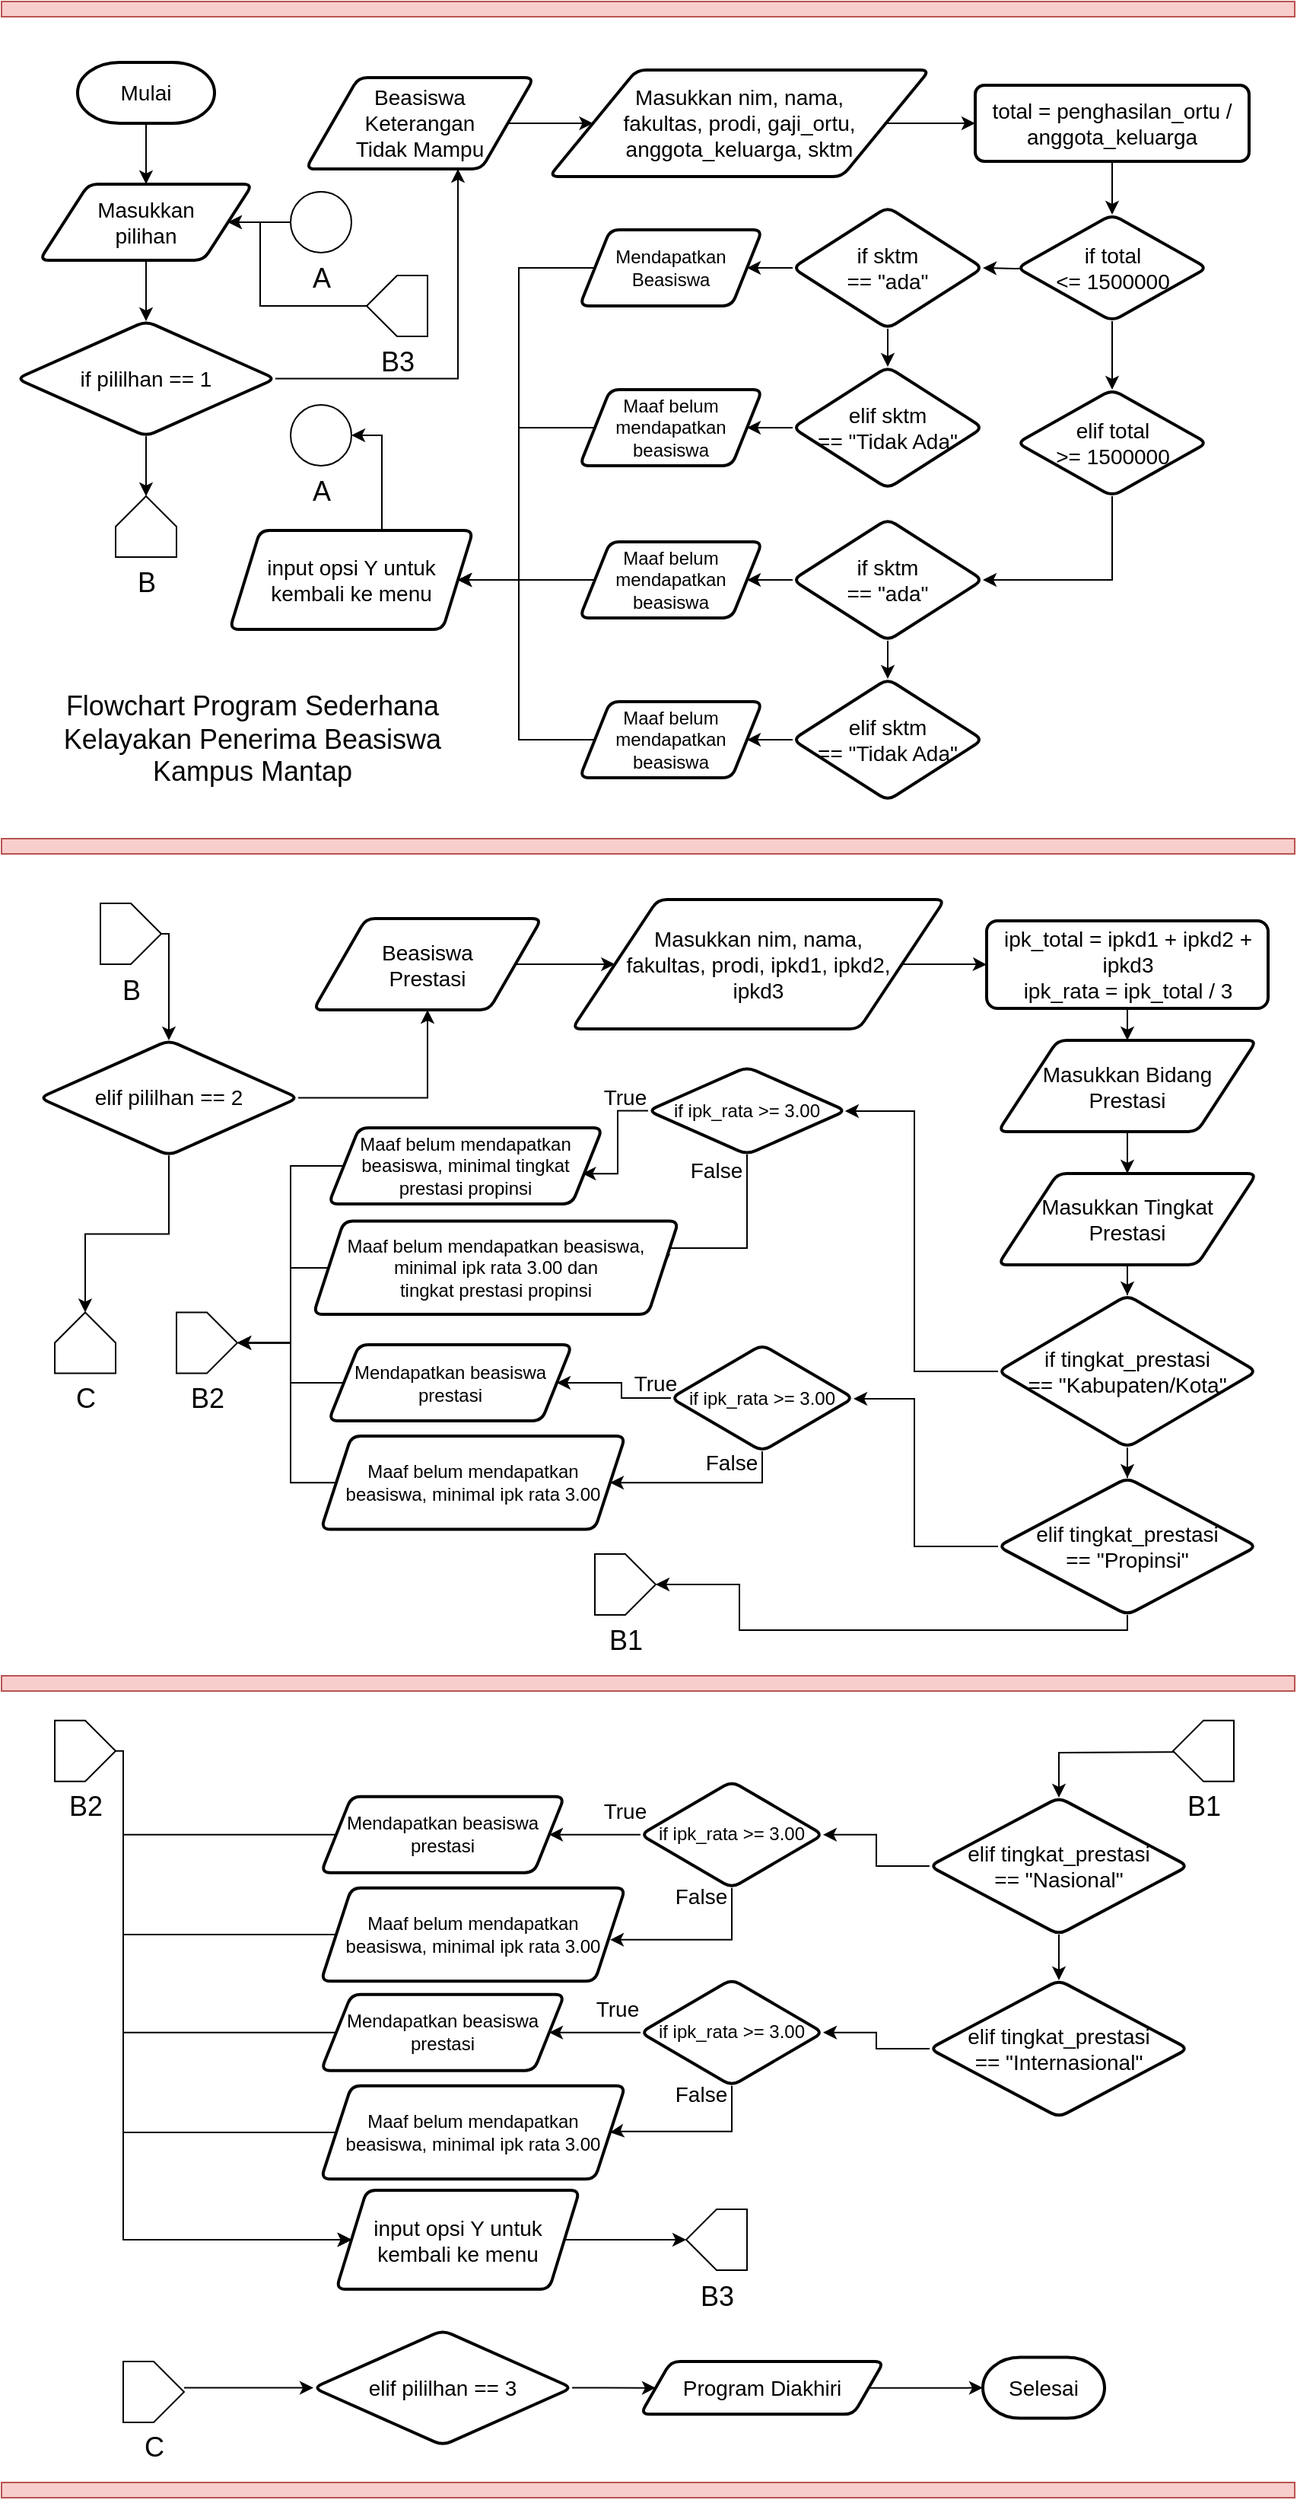 <mxfile version="20.3.0" type="device"><diagram id="7XbZW49GKeLhDH8uFgk8" name="Page-1"><mxGraphModel dx="1124" dy="811" grid="1" gridSize="10" guides="1" tooltips="1" connect="1" arrows="1" fold="1" page="1" pageScale="1" pageWidth="850" pageHeight="1100" math="0" shadow="0"><root><mxCell id="0"/><mxCell id="1" parent="0"/><mxCell id="eVmeSI3zZw4Z3H-Ecsbr-4" value="" style="edgeStyle=orthogonalEdgeStyle;rounded=0;orthogonalLoop=1;jettySize=auto;html=1;" parent="1" source="eVmeSI3zZw4Z3H-Ecsbr-1" target="eVmeSI3zZw4Z3H-Ecsbr-3" edge="1"><mxGeometry relative="1" as="geometry"/></mxCell><mxCell id="eVmeSI3zZw4Z3H-Ecsbr-1" value="&lt;font style=&quot;font-size: 14px;&quot;&gt;Mulai&lt;/font&gt;" style="strokeWidth=2;html=1;shape=mxgraph.flowchart.terminator;whiteSpace=wrap;" parent="1" vertex="1"><mxGeometry x="50" y="40" width="90" height="40" as="geometry"/></mxCell><mxCell id="eVmeSI3zZw4Z3H-Ecsbr-2" value="&lt;font style=&quot;font-size: 14px;&quot;&gt;Selesai&lt;/font&gt;" style="strokeWidth=2;html=1;shape=mxgraph.flowchart.terminator;whiteSpace=wrap;" parent="1" vertex="1"><mxGeometry x="645" y="1547.81" width="80" height="40" as="geometry"/></mxCell><mxCell id="3YwC3Zp3j55om8ckKBHh-2" value="" style="edgeStyle=orthogonalEdgeStyle;rounded=0;orthogonalLoop=1;jettySize=auto;html=1;" parent="1" source="eVmeSI3zZw4Z3H-Ecsbr-3" target="3YwC3Zp3j55om8ckKBHh-1" edge="1"><mxGeometry relative="1" as="geometry"/></mxCell><mxCell id="eVmeSI3zZw4Z3H-Ecsbr-3" value="&lt;font style=&quot;font-size: 14px;&quot;&gt;Masukkan&lt;br&gt;pilihan&lt;/font&gt;" style="shape=parallelogram;html=1;strokeWidth=2;perimeter=parallelogramPerimeter;whiteSpace=wrap;rounded=1;arcSize=12;size=0.23;" parent="1" vertex="1"><mxGeometry x="25" y="120" width="140" height="50" as="geometry"/></mxCell><mxCell id="3YwC3Zp3j55om8ckKBHh-10" style="edgeStyle=orthogonalEdgeStyle;rounded=0;orthogonalLoop=1;jettySize=auto;html=1;fontSize=18;" parent="1" source="3YwC3Zp3j55om8ckKBHh-1" target="3YwC3Zp3j55om8ckKBHh-9" edge="1"><mxGeometry relative="1" as="geometry"><Array as="points"><mxPoint x="300" y="248"/></Array></mxGeometry></mxCell><mxCell id="38XI2iDHP5A39P2jrkL1-24" value="" style="edgeStyle=orthogonalEdgeStyle;rounded=0;orthogonalLoop=1;jettySize=auto;html=1;fontSize=18;" parent="1" source="3YwC3Zp3j55om8ckKBHh-1" target="38XI2iDHP5A39P2jrkL1-23" edge="1"><mxGeometry relative="1" as="geometry"/></mxCell><mxCell id="3YwC3Zp3j55om8ckKBHh-1" value="&lt;font style=&quot;font-size: 14px;&quot;&gt;if pililhan == 1&lt;/font&gt;" style="rhombus;whiteSpace=wrap;html=1;strokeWidth=2;rounded=1;arcSize=12;" parent="1" vertex="1"><mxGeometry x="10" y="210" width="170" height="75.62" as="geometry"/></mxCell><mxCell id="3YwC3Zp3j55om8ckKBHh-5" value="" style="rounded=0;whiteSpace=wrap;html=1;fillColor=#f8cecc;strokeColor=#b85450;" parent="1" vertex="1"><mxGeometry width="850" height="10" as="geometry"/></mxCell><mxCell id="3YwC3Zp3j55om8ckKBHh-13" value="" style="edgeStyle=orthogonalEdgeStyle;rounded=0;orthogonalLoop=1;jettySize=auto;html=1;fontSize=18;" parent="1" source="3YwC3Zp3j55om8ckKBHh-9" target="3YwC3Zp3j55om8ckKBHh-12" edge="1"><mxGeometry relative="1" as="geometry"/></mxCell><mxCell id="3YwC3Zp3j55om8ckKBHh-9" value="&lt;font style=&quot;&quot;&gt;&lt;font style=&quot;font-size: 14px;&quot;&gt;Beasiswa&lt;br&gt;Keterangan&lt;br&gt;Tidak Mampu&lt;/font&gt;&lt;br&gt;&lt;/font&gt;" style="shape=parallelogram;html=1;strokeWidth=2;perimeter=parallelogramPerimeter;whiteSpace=wrap;rounded=1;arcSize=12;size=0.23;" parent="1" vertex="1"><mxGeometry x="200" y="50" width="150" height="60" as="geometry"/></mxCell><mxCell id="3YwC3Zp3j55om8ckKBHh-15" value="" style="edgeStyle=orthogonalEdgeStyle;rounded=0;orthogonalLoop=1;jettySize=auto;html=1;fontSize=18;" parent="1" source="3YwC3Zp3j55om8ckKBHh-12" target="3YwC3Zp3j55om8ckKBHh-14" edge="1"><mxGeometry relative="1" as="geometry"/></mxCell><mxCell id="3YwC3Zp3j55om8ckKBHh-12" value="&lt;font style=&quot;&quot;&gt;&lt;font style=&quot;font-size: 14px;&quot;&gt;Masukkan nim, nama,&lt;br&gt;fakultas, prodi, gaji_ortu,&lt;br&gt;anggota_keluarga, sktm&lt;/font&gt;&lt;br&gt;&lt;/font&gt;" style="shape=parallelogram;html=1;strokeWidth=2;perimeter=parallelogramPerimeter;whiteSpace=wrap;rounded=1;arcSize=12;size=0.23;" parent="1" vertex="1"><mxGeometry x="360" y="45" width="250" height="70" as="geometry"/></mxCell><mxCell id="3YwC3Zp3j55om8ckKBHh-17" value="" style="edgeStyle=orthogonalEdgeStyle;rounded=0;orthogonalLoop=1;jettySize=auto;html=1;fontSize=14;" parent="1" source="3YwC3Zp3j55om8ckKBHh-14" target="3YwC3Zp3j55om8ckKBHh-16" edge="1"><mxGeometry relative="1" as="geometry"/></mxCell><mxCell id="3YwC3Zp3j55om8ckKBHh-14" value="&lt;font style=&quot;font-size: 14px;&quot;&gt;total = penghasilan_ortu / anggota_keluarga&lt;/font&gt;" style="rounded=1;whiteSpace=wrap;html=1;strokeWidth=2;arcSize=12;" parent="1" vertex="1"><mxGeometry x="640" y="55" width="180" height="50" as="geometry"/></mxCell><mxCell id="3YwC3Zp3j55om8ckKBHh-19" value="" style="edgeStyle=orthogonalEdgeStyle;rounded=0;orthogonalLoop=1;jettySize=auto;html=1;fontSize=14;" parent="1" target="3YwC3Zp3j55om8ckKBHh-18" edge="1"><mxGeometry relative="1" as="geometry"><mxPoint x="687.5" y="175" as="sourcePoint"/></mxGeometry></mxCell><mxCell id="3YwC3Zp3j55om8ckKBHh-33" value="" style="edgeStyle=orthogonalEdgeStyle;rounded=0;orthogonalLoop=1;jettySize=auto;html=1;fontSize=14;" parent="1" source="3YwC3Zp3j55om8ckKBHh-16" target="3YwC3Zp3j55om8ckKBHh-32" edge="1"><mxGeometry relative="1" as="geometry"/></mxCell><mxCell id="3YwC3Zp3j55om8ckKBHh-16" value="&lt;font style=&quot;font-size: 14px;&quot;&gt;if total &lt;br&gt;&amp;lt;= 1500000&lt;/font&gt;" style="rhombus;whiteSpace=wrap;html=1;rounded=1;strokeWidth=2;arcSize=12;" parent="1" vertex="1"><mxGeometry x="667.5" y="140" width="125" height="70" as="geometry"/></mxCell><mxCell id="3YwC3Zp3j55om8ckKBHh-21" value="" style="edgeStyle=orthogonalEdgeStyle;rounded=0;orthogonalLoop=1;jettySize=auto;html=1;fontSize=14;" parent="1" source="3YwC3Zp3j55om8ckKBHh-18" target="3YwC3Zp3j55om8ckKBHh-20" edge="1"><mxGeometry relative="1" as="geometry"/></mxCell><mxCell id="3YwC3Zp3j55om8ckKBHh-27" value="" style="edgeStyle=orthogonalEdgeStyle;rounded=0;orthogonalLoop=1;jettySize=auto;html=1;fontSize=14;" parent="1" source="3YwC3Zp3j55om8ckKBHh-18" target="3YwC3Zp3j55om8ckKBHh-26" edge="1"><mxGeometry relative="1" as="geometry"/></mxCell><mxCell id="3YwC3Zp3j55om8ckKBHh-18" value="&lt;font style=&quot;font-size: 14px;&quot;&gt;if sktm&lt;br&gt;== &quot;ada&quot;&lt;/font&gt;" style="rhombus;whiteSpace=wrap;html=1;rounded=1;strokeWidth=2;arcSize=12;" parent="1" vertex="1"><mxGeometry x="520" y="135" width="125" height="80" as="geometry"/></mxCell><mxCell id="38XI2iDHP5A39P2jrkL1-6" style="edgeStyle=orthogonalEdgeStyle;rounded=0;orthogonalLoop=1;jettySize=auto;html=1;entryX=1;entryY=0.5;entryDx=0;entryDy=0;" parent="1" source="3YwC3Zp3j55om8ckKBHh-20" target="38XI2iDHP5A39P2jrkL1-1" edge="1"><mxGeometry relative="1" as="geometry"><Array as="points"><mxPoint x="340" y="175"/><mxPoint x="340" y="380"/></Array></mxGeometry></mxCell><mxCell id="3YwC3Zp3j55om8ckKBHh-20" value="Mendapatkan&lt;br&gt;Beasiswa" style="shape=parallelogram;perimeter=parallelogramPerimeter;whiteSpace=wrap;html=1;fixedSize=1;rounded=1;strokeWidth=2;arcSize=12;" parent="1" vertex="1"><mxGeometry x="380" y="150" width="120" height="50" as="geometry"/></mxCell><mxCell id="3YwC3Zp3j55om8ckKBHh-29" value="" style="edgeStyle=orthogonalEdgeStyle;rounded=0;orthogonalLoop=1;jettySize=auto;html=1;fontSize=14;" parent="1" source="3YwC3Zp3j55om8ckKBHh-26" target="3YwC3Zp3j55om8ckKBHh-28" edge="1"><mxGeometry relative="1" as="geometry"/></mxCell><mxCell id="3YwC3Zp3j55om8ckKBHh-26" value="&lt;font style=&quot;font-size: 14px;&quot;&gt;elif sktm&lt;br&gt;== &quot;Tidak Ada&quot;&lt;/font&gt;" style="rhombus;whiteSpace=wrap;html=1;rounded=1;strokeWidth=2;arcSize=12;" parent="1" vertex="1"><mxGeometry x="520" y="240" width="125" height="80" as="geometry"/></mxCell><mxCell id="38XI2iDHP5A39P2jrkL1-7" style="edgeStyle=orthogonalEdgeStyle;rounded=0;orthogonalLoop=1;jettySize=auto;html=1;entryX=1;entryY=0.5;entryDx=0;entryDy=0;" parent="1" source="3YwC3Zp3j55om8ckKBHh-28" target="38XI2iDHP5A39P2jrkL1-1" edge="1"><mxGeometry relative="1" as="geometry"><Array as="points"><mxPoint x="340" y="280"/><mxPoint x="340" y="380"/></Array></mxGeometry></mxCell><mxCell id="3YwC3Zp3j55om8ckKBHh-28" value="Maaf belum mendapatkan beasiswa" style="shape=parallelogram;perimeter=parallelogramPerimeter;whiteSpace=wrap;html=1;fixedSize=1;rounded=1;strokeWidth=2;arcSize=12;" parent="1" vertex="1"><mxGeometry x="380" y="255" width="120" height="50" as="geometry"/></mxCell><mxCell id="yBAoWdmskoWKv8wS4W18-8" style="edgeStyle=orthogonalEdgeStyle;rounded=0;orthogonalLoop=1;jettySize=auto;html=1;entryX=1;entryY=0.5;entryDx=0;entryDy=0;" parent="1" source="3YwC3Zp3j55om8ckKBHh-32" target="yBAoWdmskoWKv8wS4W18-3" edge="1"><mxGeometry relative="1" as="geometry"><Array as="points"><mxPoint x="730" y="380"/></Array></mxGeometry></mxCell><mxCell id="3YwC3Zp3j55om8ckKBHh-32" value="&lt;font style=&quot;font-size: 14px;&quot;&gt;elif total &lt;br&gt;&amp;gt;= 1500000&lt;/font&gt;" style="rhombus;whiteSpace=wrap;html=1;rounded=1;strokeWidth=2;arcSize=12;" parent="1" vertex="1"><mxGeometry x="667.5" y="255" width="125" height="70" as="geometry"/></mxCell><mxCell id="yBAoWdmskoWKv8wS4W18-2" value="" style="edgeStyle=orthogonalEdgeStyle;rounded=0;orthogonalLoop=1;jettySize=auto;html=1;fontSize=14;" parent="1" source="yBAoWdmskoWKv8wS4W18-3" target="yBAoWdmskoWKv8wS4W18-6" edge="1"><mxGeometry relative="1" as="geometry"/></mxCell><mxCell id="yBAoWdmskoWKv8wS4W18-11" style="edgeStyle=orthogonalEdgeStyle;rounded=0;orthogonalLoop=1;jettySize=auto;html=1;entryX=1;entryY=0.5;entryDx=0;entryDy=0;" parent="1" source="yBAoWdmskoWKv8wS4W18-3" target="yBAoWdmskoWKv8wS4W18-9" edge="1"><mxGeometry relative="1" as="geometry"/></mxCell><mxCell id="yBAoWdmskoWKv8wS4W18-3" value="&lt;font style=&quot;font-size: 14px;&quot;&gt;if sktm&lt;br&gt;== &quot;ada&quot;&lt;/font&gt;" style="rhombus;whiteSpace=wrap;html=1;rounded=1;strokeWidth=2;arcSize=12;" parent="1" vertex="1"><mxGeometry x="520" y="340" width="125" height="80" as="geometry"/></mxCell><mxCell id="yBAoWdmskoWKv8wS4W18-5" value="" style="edgeStyle=orthogonalEdgeStyle;rounded=0;orthogonalLoop=1;jettySize=auto;html=1;fontSize=14;" parent="1" source="yBAoWdmskoWKv8wS4W18-6" target="yBAoWdmskoWKv8wS4W18-7" edge="1"><mxGeometry relative="1" as="geometry"/></mxCell><mxCell id="yBAoWdmskoWKv8wS4W18-6" value="&lt;font style=&quot;font-size: 14px;&quot;&gt;elif sktm&lt;br&gt;== &quot;Tidak Ada&quot;&lt;/font&gt;" style="rhombus;whiteSpace=wrap;html=1;rounded=1;strokeWidth=2;arcSize=12;" parent="1" vertex="1"><mxGeometry x="520" y="445" width="125" height="80" as="geometry"/></mxCell><mxCell id="38XI2iDHP5A39P2jrkL1-9" style="edgeStyle=orthogonalEdgeStyle;rounded=0;orthogonalLoop=1;jettySize=auto;html=1;entryX=1;entryY=0.5;entryDx=0;entryDy=0;" parent="1" source="yBAoWdmskoWKv8wS4W18-7" target="38XI2iDHP5A39P2jrkL1-1" edge="1"><mxGeometry relative="1" as="geometry"><Array as="points"><mxPoint x="340" y="485"/><mxPoint x="340" y="380"/></Array></mxGeometry></mxCell><mxCell id="yBAoWdmskoWKv8wS4W18-7" value="Maaf belum mendapatkan beasiswa" style="shape=parallelogram;perimeter=parallelogramPerimeter;whiteSpace=wrap;html=1;fixedSize=1;rounded=1;strokeWidth=2;arcSize=12;" parent="1" vertex="1"><mxGeometry x="380" y="460" width="120" height="50" as="geometry"/></mxCell><mxCell id="38XI2iDHP5A39P2jrkL1-8" style="edgeStyle=orthogonalEdgeStyle;rounded=0;orthogonalLoop=1;jettySize=auto;html=1;entryX=1;entryY=0.5;entryDx=0;entryDy=0;" parent="1" source="yBAoWdmskoWKv8wS4W18-9" target="38XI2iDHP5A39P2jrkL1-1" edge="1"><mxGeometry relative="1" as="geometry"/></mxCell><mxCell id="yBAoWdmskoWKv8wS4W18-9" value="Maaf belum mendapatkan beasiswa" style="shape=parallelogram;perimeter=parallelogramPerimeter;whiteSpace=wrap;html=1;fixedSize=1;rounded=1;strokeWidth=2;arcSize=12;" parent="1" vertex="1"><mxGeometry x="380" y="355" width="120" height="50" as="geometry"/></mxCell><mxCell id="38XI2iDHP5A39P2jrkL1-14" style="edgeStyle=orthogonalEdgeStyle;rounded=0;orthogonalLoop=1;jettySize=auto;html=1;fontSize=14;" parent="1" source="38XI2iDHP5A39P2jrkL1-1" target="38XI2iDHP5A39P2jrkL1-13" edge="1"><mxGeometry relative="1" as="geometry"><Array as="points"><mxPoint x="250" y="285"/></Array></mxGeometry></mxCell><mxCell id="38XI2iDHP5A39P2jrkL1-1" value="&lt;font style=&quot;font-size: 14px;&quot;&gt;input opsi Y untuk &lt;br&gt;kembali ke menu&lt;/font&gt;" style="shape=parallelogram;perimeter=parallelogramPerimeter;whiteSpace=wrap;html=1;fixedSize=1;rounded=1;strokeWidth=2;arcSize=12;" parent="1" vertex="1"><mxGeometry x="150" y="347.5" width="160" height="65" as="geometry"/></mxCell><mxCell id="38XI2iDHP5A39P2jrkL1-12" style="edgeStyle=orthogonalEdgeStyle;rounded=0;orthogonalLoop=1;jettySize=auto;html=1;fontSize=14;" parent="1" source="38XI2iDHP5A39P2jrkL1-11" target="eVmeSI3zZw4Z3H-Ecsbr-3" edge="1"><mxGeometry relative="1" as="geometry"/></mxCell><mxCell id="38XI2iDHP5A39P2jrkL1-11" value="&lt;font style=&quot;font-size: 18px;&quot;&gt;A&lt;/font&gt;" style="verticalLabelPosition=bottom;verticalAlign=top;html=1;shape=mxgraph.flowchart.on-page_reference;fontSize=14;" parent="1" vertex="1"><mxGeometry x="190" y="125" width="40" height="40" as="geometry"/></mxCell><mxCell id="38XI2iDHP5A39P2jrkL1-13" value="&lt;font style=&quot;font-size: 18px;&quot;&gt;A&lt;/font&gt;" style="verticalLabelPosition=bottom;verticalAlign=top;html=1;shape=mxgraph.flowchart.on-page_reference;fontSize=14;direction=north;" parent="1" vertex="1"><mxGeometry x="190" y="265" width="40" height="40" as="geometry"/></mxCell><mxCell id="38XI2iDHP5A39P2jrkL1-18" value="" style="rounded=0;whiteSpace=wrap;html=1;fillColor=#f8cecc;strokeColor=#b85450;" parent="1" vertex="1"><mxGeometry y="550" width="850" height="10" as="geometry"/></mxCell><mxCell id="38XI2iDHP5A39P2jrkL1-23" value="B" style="verticalLabelPosition=bottom;verticalAlign=top;html=1;shape=offPageConnector;rounded=0;size=0.5;fontSize=18;direction=west;" parent="1" vertex="1"><mxGeometry x="75" y="325" width="40" height="40" as="geometry"/></mxCell><mxCell id="38XI2iDHP5A39P2jrkL1-29" value="" style="rounded=0;whiteSpace=wrap;html=1;fillColor=#f8cecc;strokeColor=#b85450;" parent="1" vertex="1"><mxGeometry y="1100" width="850" height="10" as="geometry"/></mxCell><mxCell id="38XI2iDHP5A39P2jrkL1-207" style="edgeStyle=orthogonalEdgeStyle;rounded=0;orthogonalLoop=1;jettySize=auto;html=1;fontSize=14;" parent="1" source="38XI2iDHP5A39P2jrkL1-36" target="38XI2iDHP5A39P2jrkL1-206" edge="1"><mxGeometry relative="1" as="geometry"/></mxCell><mxCell id="38XI2iDHP5A39P2jrkL1-36" value="&lt;font style=&quot;&quot;&gt;&lt;span style=&quot;font-size: 14px;&quot;&gt;Masukkan Tingkat&lt;br&gt;Prestasi&lt;/span&gt;&lt;br&gt;&lt;/font&gt;" style="shape=parallelogram;html=1;strokeWidth=2;perimeter=parallelogramPerimeter;whiteSpace=wrap;rounded=1;arcSize=12;size=0.23;" parent="1" vertex="1"><mxGeometry x="655" y="770" width="170" height="60" as="geometry"/></mxCell><mxCell id="38XI2iDHP5A39P2jrkL1-84" value="" style="rounded=0;whiteSpace=wrap;html=1;fillColor=#f8cecc;strokeColor=#b85450;" parent="1" vertex="1"><mxGeometry y="1630" width="850" height="10" as="geometry"/></mxCell><mxCell id="38XI2iDHP5A39P2jrkL1-158" value="" style="edgeStyle=orthogonalEdgeStyle;rounded=0;orthogonalLoop=1;jettySize=auto;html=1;fontSize=18;" parent="1" source="38XI2iDHP5A39P2jrkL1-160" target="38XI2iDHP5A39P2jrkL1-164" edge="1"><mxGeometry relative="1" as="geometry"/></mxCell><mxCell id="bn0WNPm1KzQsUHmUkhbR-63" style="edgeStyle=orthogonalEdgeStyle;rounded=0;orthogonalLoop=1;jettySize=auto;html=1;" parent="1" source="38XI2iDHP5A39P2jrkL1-160" target="bn0WNPm1KzQsUHmUkhbR-62" edge="1"><mxGeometry relative="1" as="geometry"/></mxCell><mxCell id="38XI2iDHP5A39P2jrkL1-160" value="&lt;font style=&quot;font-size: 14px;&quot;&gt;elif pililhan == 2&lt;/font&gt;" style="rhombus;whiteSpace=wrap;html=1;strokeWidth=2;rounded=1;arcSize=12;" parent="1" vertex="1"><mxGeometry x="25" y="682.5" width="170" height="75.62" as="geometry"/></mxCell><mxCell id="38XI2iDHP5A39P2jrkL1-161" value="" style="edgeStyle=orthogonalEdgeStyle;rounded=0;orthogonalLoop=1;jettySize=auto;html=1;fontSize=18;" parent="1" source="38XI2iDHP5A39P2jrkL1-162" target="38XI2iDHP5A39P2jrkL1-160" edge="1"><mxGeometry relative="1" as="geometry"><Array as="points"><mxPoint x="110" y="612.5"/></Array></mxGeometry></mxCell><mxCell id="38XI2iDHP5A39P2jrkL1-162" value="B" style="verticalLabelPosition=bottom;verticalAlign=top;html=1;shape=offPageConnector;rounded=0;size=0.5;fontSize=18;direction=north;" parent="1" vertex="1"><mxGeometry x="65" y="592.5" width="40" height="40" as="geometry"/></mxCell><mxCell id="38XI2iDHP5A39P2jrkL1-163" value="" style="edgeStyle=orthogonalEdgeStyle;rounded=0;orthogonalLoop=1;jettySize=auto;html=1;fontSize=18;" parent="1" source="38XI2iDHP5A39P2jrkL1-164" target="38XI2iDHP5A39P2jrkL1-166" edge="1"><mxGeometry relative="1" as="geometry"/></mxCell><mxCell id="38XI2iDHP5A39P2jrkL1-164" value="&lt;font style=&quot;&quot;&gt;&lt;font style=&quot;font-size: 14px;&quot;&gt;Beasiswa&lt;br&gt;Prestasi&lt;/font&gt;&lt;br&gt;&lt;/font&gt;" style="shape=parallelogram;html=1;strokeWidth=2;perimeter=parallelogramPerimeter;whiteSpace=wrap;rounded=1;arcSize=12;size=0.23;" parent="1" vertex="1"><mxGeometry x="205" y="602.5" width="150" height="60" as="geometry"/></mxCell><mxCell id="oExXVtin6TPFIXsOyFuP-7" style="edgeStyle=orthogonalEdgeStyle;rounded=0;orthogonalLoop=1;jettySize=auto;html=1;entryX=0;entryY=0.5;entryDx=0;entryDy=0;fontSize=14;" edge="1" parent="1" source="38XI2iDHP5A39P2jrkL1-166" target="oExXVtin6TPFIXsOyFuP-2"><mxGeometry relative="1" as="geometry"/></mxCell><mxCell id="38XI2iDHP5A39P2jrkL1-166" value="&lt;font style=&quot;&quot;&gt;&lt;font style=&quot;font-size: 14px;&quot;&gt;Masukkan nim, nama,&lt;br&gt;fakultas, prodi, ipkd1, ipkd2,&lt;br&gt;&lt;/font&gt;&lt;font style=&quot;font-size: 14px;&quot;&gt;ipkd3&lt;/font&gt;&lt;br&gt;&lt;/font&gt;" style="shape=parallelogram;html=1;strokeWidth=2;perimeter=parallelogramPerimeter;whiteSpace=wrap;rounded=1;arcSize=12;size=0.23;" parent="1" vertex="1"><mxGeometry x="375" y="590" width="245" height="85" as="geometry"/></mxCell><mxCell id="38XI2iDHP5A39P2jrkL1-205" value="" style="edgeStyle=orthogonalEdgeStyle;rounded=0;orthogonalLoop=1;jettySize=auto;html=1;fontSize=14;" parent="1" source="38XI2iDHP5A39P2jrkL1-168" target="38XI2iDHP5A39P2jrkL1-36" edge="1"><mxGeometry relative="1" as="geometry"/></mxCell><mxCell id="38XI2iDHP5A39P2jrkL1-168" value="&lt;font style=&quot;&quot;&gt;&lt;span style=&quot;font-size: 14px;&quot;&gt;Masukkan Bidang &lt;br&gt;Prestasi&lt;/span&gt;&lt;br&gt;&lt;/font&gt;" style="shape=parallelogram;html=1;strokeWidth=2;perimeter=parallelogramPerimeter;whiteSpace=wrap;rounded=1;arcSize=12;size=0.23;" parent="1" vertex="1"><mxGeometry x="655" y="682.5" width="170" height="60" as="geometry"/></mxCell><mxCell id="38XI2iDHP5A39P2jrkL1-212" value="" style="edgeStyle=orthogonalEdgeStyle;rounded=0;orthogonalLoop=1;jettySize=auto;html=1;fontSize=14;" parent="1" source="38XI2iDHP5A39P2jrkL1-206" target="38XI2iDHP5A39P2jrkL1-208" edge="1"><mxGeometry relative="1" as="geometry"/></mxCell><mxCell id="38XI2iDHP5A39P2jrkL1-221" value="" style="edgeStyle=orthogonalEdgeStyle;rounded=0;orthogonalLoop=1;jettySize=auto;html=1;fontSize=14;" parent="1" source="38XI2iDHP5A39P2jrkL1-206" target="38XI2iDHP5A39P2jrkL1-220" edge="1"><mxGeometry relative="1" as="geometry"><Array as="points"><mxPoint x="600" y="900"/><mxPoint x="600" y="729"/></Array></mxGeometry></mxCell><mxCell id="38XI2iDHP5A39P2jrkL1-206" value="&lt;font style=&quot;font-size: 14px;&quot;&gt;if tingkat_prestasi&lt;br&gt;== &quot;Kabupaten/Kota&quot;&lt;br&gt;&lt;/font&gt;" style="rhombus;whiteSpace=wrap;html=1;strokeWidth=2;rounded=1;arcSize=12;" parent="1" vertex="1"><mxGeometry x="655" y="850" width="170" height="100" as="geometry"/></mxCell><mxCell id="38XI2iDHP5A39P2jrkL1-283" style="edgeStyle=orthogonalEdgeStyle;rounded=0;orthogonalLoop=1;jettySize=auto;html=1;entryX=1;entryY=0.5;entryDx=0;entryDy=0;fontSize=14;" parent="1" source="38XI2iDHP5A39P2jrkL1-208" target="38XI2iDHP5A39P2jrkL1-282" edge="1"><mxGeometry relative="1" as="geometry"><Array as="points"><mxPoint x="600" y="1015"/><mxPoint x="600" y="918"/><mxPoint x="560" y="918"/></Array></mxGeometry></mxCell><mxCell id="oExXVtin6TPFIXsOyFuP-3" style="edgeStyle=orthogonalEdgeStyle;rounded=0;orthogonalLoop=1;jettySize=auto;html=1;entryX=0.5;entryY=1;entryDx=0;entryDy=0;fontSize=14;" edge="1" parent="1" source="38XI2iDHP5A39P2jrkL1-208" target="rScrOi7lVFh9pMdJTBIn-31"><mxGeometry relative="1" as="geometry"><Array as="points"><mxPoint x="740" y="1070"/><mxPoint x="485" y="1070"/></Array></mxGeometry></mxCell><mxCell id="38XI2iDHP5A39P2jrkL1-208" value="&lt;font style=&quot;font-size: 14px;&quot;&gt;elif tingkat_prestasi&lt;br&gt;== &quot;Propinsi&quot;&lt;br&gt;&lt;/font&gt;" style="rhombus;whiteSpace=wrap;html=1;strokeWidth=2;rounded=1;arcSize=12;" parent="1" vertex="1"><mxGeometry x="655" y="970" width="170" height="90" as="geometry"/></mxCell><mxCell id="38XI2iDHP5A39P2jrkL1-214" value="" style="edgeStyle=orthogonalEdgeStyle;rounded=0;orthogonalLoop=1;jettySize=auto;html=1;fontSize=14;" parent="1" source="38XI2iDHP5A39P2jrkL1-209" target="38XI2iDHP5A39P2jrkL1-210" edge="1"><mxGeometry relative="1" as="geometry"/></mxCell><mxCell id="rScrOi7lVFh9pMdJTBIn-1" value="" style="edgeStyle=orthogonalEdgeStyle;rounded=0;orthogonalLoop=1;jettySize=auto;html=1;" parent="1" source="38XI2iDHP5A39P2jrkL1-209" target="38XI2iDHP5A39P2jrkL1-265" edge="1"><mxGeometry relative="1" as="geometry"/></mxCell><mxCell id="38XI2iDHP5A39P2jrkL1-209" value="&lt;font style=&quot;font-size: 14px;&quot;&gt;elif tingkat_prestasi&lt;br&gt;== &quot;Nasional&quot;&lt;br&gt;&lt;/font&gt;" style="rhombus;whiteSpace=wrap;html=1;strokeWidth=2;rounded=1;arcSize=12;" parent="1" vertex="1"><mxGeometry x="610" y="1180.0" width="170" height="90" as="geometry"/></mxCell><mxCell id="rScrOi7lVFh9pMdJTBIn-15" style="edgeStyle=orthogonalEdgeStyle;rounded=0;orthogonalLoop=1;jettySize=auto;html=1;entryX=1;entryY=0.5;entryDx=0;entryDy=0;" parent="1" source="38XI2iDHP5A39P2jrkL1-210" target="rScrOi7lVFh9pMdJTBIn-2" edge="1"><mxGeometry relative="1" as="geometry"/></mxCell><mxCell id="38XI2iDHP5A39P2jrkL1-210" value="&lt;font style=&quot;font-size: 14px;&quot;&gt;elif tingkat_prestasi&lt;br&gt;== &quot;Internasional&quot;&lt;br&gt;&lt;/font&gt;" style="rhombus;whiteSpace=wrap;html=1;strokeWidth=2;rounded=1;arcSize=12;" parent="1" vertex="1"><mxGeometry x="610" y="1300.0" width="170" height="90" as="geometry"/></mxCell><mxCell id="38XI2iDHP5A39P2jrkL1-224" style="edgeStyle=orthogonalEdgeStyle;rounded=0;orthogonalLoop=1;jettySize=auto;html=1;entryX=0.926;entryY=0.601;entryDx=0;entryDy=0;entryPerimeter=0;fontSize=14;" parent="1" source="38XI2iDHP5A39P2jrkL1-220" target="38XI2iDHP5A39P2jrkL1-223" edge="1"><mxGeometry relative="1" as="geometry"/></mxCell><mxCell id="38XI2iDHP5A39P2jrkL1-285" style="edgeStyle=orthogonalEdgeStyle;rounded=0;orthogonalLoop=1;jettySize=auto;html=1;entryX=1;entryY=0.5;entryDx=0;entryDy=0;fontSize=14;" parent="1" source="38XI2iDHP5A39P2jrkL1-220" target="38XI2iDHP5A39P2jrkL1-284" edge="1"><mxGeometry relative="1" as="geometry"><Array as="points"><mxPoint x="490" y="819"/></Array></mxGeometry></mxCell><mxCell id="38XI2iDHP5A39P2jrkL1-220" value="&lt;font style=&quot;&quot;&gt;&lt;font style=&quot;font-size: 12px;&quot;&gt;if ipk_rata &amp;gt;= 3.00&lt;/font&gt;&lt;br&gt;&lt;/font&gt;" style="rhombus;whiteSpace=wrap;html=1;strokeWidth=2;rounded=1;arcSize=12;" parent="1" vertex="1"><mxGeometry x="425" y="700" width="130" height="57.5" as="geometry"/></mxCell><mxCell id="bn0WNPm1KzQsUHmUkhbR-6" style="edgeStyle=orthogonalEdgeStyle;rounded=0;orthogonalLoop=1;jettySize=auto;html=1;entryX=0.5;entryY=1;entryDx=0;entryDy=0;" parent="1" source="38XI2iDHP5A39P2jrkL1-223" target="rScrOi7lVFh9pMdJTBIn-33" edge="1"><mxGeometry relative="1" as="geometry"><Array as="points"><mxPoint x="190" y="765"/><mxPoint x="190" y="881"/></Array></mxGeometry></mxCell><mxCell id="38XI2iDHP5A39P2jrkL1-223" value="Maaf belum mendapatkan beasiswa, minimal tingkat prestasi propinsi" style="shape=parallelogram;perimeter=parallelogramPerimeter;whiteSpace=wrap;html=1;fixedSize=1;rounded=1;strokeWidth=2;arcSize=12;" parent="1" vertex="1"><mxGeometry x="215" y="740" width="180" height="50" as="geometry"/></mxCell><mxCell id="rScrOi7lVFh9pMdJTBIn-11" style="edgeStyle=orthogonalEdgeStyle;rounded=0;orthogonalLoop=1;jettySize=auto;html=1;entryX=1;entryY=0.5;entryDx=0;entryDy=0;" parent="1" source="38XI2iDHP5A39P2jrkL1-265" target="rScrOi7lVFh9pMdJTBIn-6" edge="1"><mxGeometry relative="1" as="geometry"/></mxCell><mxCell id="rScrOi7lVFh9pMdJTBIn-13" style="edgeStyle=orthogonalEdgeStyle;rounded=0;orthogonalLoop=1;jettySize=auto;html=1;entryX=0.95;entryY=0.556;entryDx=0;entryDy=0;entryPerimeter=0;" parent="1" source="38XI2iDHP5A39P2jrkL1-265" target="rScrOi7lVFh9pMdJTBIn-7" edge="1"><mxGeometry relative="1" as="geometry"><Array as="points"><mxPoint x="480" y="1273.37"/></Array></mxGeometry></mxCell><mxCell id="38XI2iDHP5A39P2jrkL1-265" value="&lt;font style=&quot;font-size: 12px;&quot;&gt;if ipk_rata &amp;gt;= 3.00&lt;br&gt;&lt;/font&gt;" style="rhombus;whiteSpace=wrap;html=1;strokeWidth=2;rounded=1;arcSize=12;" parent="1" vertex="1"><mxGeometry x="420" y="1169.37" width="120" height="70" as="geometry"/></mxCell><mxCell id="38XI2iDHP5A39P2jrkL1-268" value="True" style="text;html=1;strokeColor=none;fillColor=none;align=center;verticalAlign=middle;whiteSpace=wrap;rounded=0;fontSize=14;" parent="1" vertex="1"><mxGeometry x="390" y="710.31" width="40" height="20" as="geometry"/></mxCell><mxCell id="38XI2iDHP5A39P2jrkL1-269" value="False" style="text;html=1;strokeColor=none;fillColor=none;align=center;verticalAlign=middle;whiteSpace=wrap;rounded=0;fontSize=14;" parent="1" vertex="1"><mxGeometry x="450" y="757.5" width="40" height="20" as="geometry"/></mxCell><mxCell id="38XI2iDHP5A39P2jrkL1-289" style="edgeStyle=orthogonalEdgeStyle;rounded=0;orthogonalLoop=1;jettySize=auto;html=1;entryX=1;entryY=0.5;entryDx=0;entryDy=0;fontSize=14;" parent="1" source="38XI2iDHP5A39P2jrkL1-282" target="38XI2iDHP5A39P2jrkL1-287" edge="1"><mxGeometry relative="1" as="geometry"/></mxCell><mxCell id="38XI2iDHP5A39P2jrkL1-290" style="edgeStyle=orthogonalEdgeStyle;rounded=0;orthogonalLoop=1;jettySize=auto;html=1;entryX=1;entryY=0.5;entryDx=0;entryDy=0;fontSize=14;" parent="1" source="38XI2iDHP5A39P2jrkL1-282" target="38XI2iDHP5A39P2jrkL1-288" edge="1"><mxGeometry relative="1" as="geometry"><Array as="points"><mxPoint x="500" y="973"/></Array></mxGeometry></mxCell><mxCell id="38XI2iDHP5A39P2jrkL1-282" value="&lt;font style=&quot;font-size: 12px;&quot;&gt;if ipk_rata &amp;gt;= 3.00&lt;br&gt;&lt;/font&gt;" style="rhombus;whiteSpace=wrap;html=1;strokeWidth=2;rounded=1;arcSize=12;" parent="1" vertex="1"><mxGeometry x="440" y="882.5" width="120" height="70" as="geometry"/></mxCell><mxCell id="bn0WNPm1KzQsUHmUkhbR-11" style="edgeStyle=orthogonalEdgeStyle;rounded=0;orthogonalLoop=1;jettySize=auto;html=1;entryX=0.5;entryY=1;entryDx=0;entryDy=0;" parent="1" source="38XI2iDHP5A39P2jrkL1-284" target="rScrOi7lVFh9pMdJTBIn-33" edge="1"><mxGeometry relative="1" as="geometry"><Array as="points"><mxPoint x="190" y="832"/><mxPoint x="190" y="881"/></Array></mxGeometry></mxCell><mxCell id="38XI2iDHP5A39P2jrkL1-284" value="Maaf belum mendapatkan beasiswa, &lt;br&gt;minimal ipk rata 3.00 dan &lt;br&gt;tingkat prestasi propinsi" style="shape=parallelogram;perimeter=parallelogramPerimeter;whiteSpace=wrap;html=1;fixedSize=1;rounded=1;strokeWidth=2;arcSize=12;" parent="1" vertex="1"><mxGeometry x="205" y="801.25" width="240" height="61.25" as="geometry"/></mxCell><mxCell id="bn0WNPm1KzQsUHmUkhbR-12" style="edgeStyle=orthogonalEdgeStyle;rounded=0;orthogonalLoop=1;jettySize=auto;html=1;entryX=0.5;entryY=1;entryDx=0;entryDy=0;" parent="1" source="38XI2iDHP5A39P2jrkL1-287" target="rScrOi7lVFh9pMdJTBIn-33" edge="1"><mxGeometry relative="1" as="geometry"><Array as="points"><mxPoint x="190" y="908"/><mxPoint x="190" y="881"/></Array></mxGeometry></mxCell><mxCell id="38XI2iDHP5A39P2jrkL1-287" value="Mendapatkan beasiswa&lt;br&gt;prestasi" style="shape=parallelogram;perimeter=parallelogramPerimeter;whiteSpace=wrap;html=1;fixedSize=1;rounded=1;strokeWidth=2;arcSize=12;" parent="1" vertex="1"><mxGeometry x="215" y="882.5" width="160" height="50" as="geometry"/></mxCell><mxCell id="bn0WNPm1KzQsUHmUkhbR-13" style="edgeStyle=orthogonalEdgeStyle;rounded=0;orthogonalLoop=1;jettySize=auto;html=1;entryX=0.5;entryY=1;entryDx=0;entryDy=0;" parent="1" source="38XI2iDHP5A39P2jrkL1-288" target="rScrOi7lVFh9pMdJTBIn-33" edge="1"><mxGeometry relative="1" as="geometry"><Array as="points"><mxPoint x="190" y="973"/><mxPoint x="190" y="881"/></Array></mxGeometry></mxCell><mxCell id="38XI2iDHP5A39P2jrkL1-288" value="Maaf belum mendapatkan &lt;br&gt;beasiswa, minimal ipk rata 3.00" style="shape=parallelogram;perimeter=parallelogramPerimeter;whiteSpace=wrap;html=1;fixedSize=1;rounded=1;strokeWidth=2;arcSize=12;" parent="1" vertex="1"><mxGeometry x="210" y="942.5" width="200" height="61.25" as="geometry"/></mxCell><mxCell id="38XI2iDHP5A39P2jrkL1-291" value="True" style="text;html=1;strokeColor=none;fillColor=none;align=center;verticalAlign=middle;whiteSpace=wrap;rounded=0;fontSize=14;" parent="1" vertex="1"><mxGeometry x="410" y="897.5" width="40" height="20" as="geometry"/></mxCell><mxCell id="38XI2iDHP5A39P2jrkL1-292" value="False" style="text;html=1;strokeColor=none;fillColor=none;align=center;verticalAlign=middle;whiteSpace=wrap;rounded=0;fontSize=14;" parent="1" vertex="1"><mxGeometry x="460" y="950" width="40" height="20" as="geometry"/></mxCell><mxCell id="rScrOi7lVFh9pMdJTBIn-18" style="edgeStyle=orthogonalEdgeStyle;rounded=0;orthogonalLoop=1;jettySize=auto;html=1;entryX=1;entryY=0.5;entryDx=0;entryDy=0;" parent="1" source="rScrOi7lVFh9pMdJTBIn-2" target="rScrOi7lVFh9pMdJTBIn-16" edge="1"><mxGeometry relative="1" as="geometry"/></mxCell><mxCell id="rScrOi7lVFh9pMdJTBIn-19" style="edgeStyle=orthogonalEdgeStyle;rounded=0;orthogonalLoop=1;jettySize=auto;html=1;entryX=1;entryY=0.5;entryDx=0;entryDy=0;" parent="1" source="rScrOi7lVFh9pMdJTBIn-2" target="rScrOi7lVFh9pMdJTBIn-17" edge="1"><mxGeometry relative="1" as="geometry"><Array as="points"><mxPoint x="480" y="1399.37"/><mxPoint x="405" y="1399.37"/></Array></mxGeometry></mxCell><mxCell id="rScrOi7lVFh9pMdJTBIn-2" value="&lt;font style=&quot;font-size: 12px;&quot;&gt;if ipk_rata &amp;gt;= 3.00&lt;br&gt;&lt;/font&gt;" style="rhombus;whiteSpace=wrap;html=1;strokeWidth=2;rounded=1;arcSize=12;" parent="1" vertex="1"><mxGeometry x="420" y="1299.37" width="120" height="70" as="geometry"/></mxCell><mxCell id="bn0WNPm1KzQsUHmUkhbR-47" style="edgeStyle=orthogonalEdgeStyle;rounded=0;orthogonalLoop=1;jettySize=auto;html=1;entryX=0;entryY=0.5;entryDx=0;entryDy=0;" parent="1" source="rScrOi7lVFh9pMdJTBIn-6" target="bn0WNPm1KzQsUHmUkhbR-21" edge="1"><mxGeometry relative="1" as="geometry"><Array as="points"><mxPoint x="80" y="1204"/></Array></mxGeometry></mxCell><mxCell id="rScrOi7lVFh9pMdJTBIn-6" value="Mendapatkan beasiswa&lt;br&gt;prestasi" style="shape=parallelogram;perimeter=parallelogramPerimeter;whiteSpace=wrap;html=1;fixedSize=1;rounded=1;strokeWidth=2;arcSize=12;" parent="1" vertex="1"><mxGeometry x="210" y="1179.37" width="160" height="50" as="geometry"/></mxCell><mxCell id="bn0WNPm1KzQsUHmUkhbR-46" style="edgeStyle=orthogonalEdgeStyle;rounded=0;orthogonalLoop=1;jettySize=auto;html=1;entryX=0;entryY=0.5;entryDx=0;entryDy=0;" parent="1" source="rScrOi7lVFh9pMdJTBIn-7" target="bn0WNPm1KzQsUHmUkhbR-21" edge="1"><mxGeometry relative="1" as="geometry"><Array as="points"><mxPoint x="80" y="1270"/></Array></mxGeometry></mxCell><mxCell id="rScrOi7lVFh9pMdJTBIn-7" value="Maaf belum mendapatkan &lt;br&gt;beasiswa, minimal ipk rata 3.00" style="shape=parallelogram;perimeter=parallelogramPerimeter;whiteSpace=wrap;html=1;fixedSize=1;rounded=1;strokeWidth=2;arcSize=12;" parent="1" vertex="1"><mxGeometry x="210" y="1239.37" width="200" height="61.25" as="geometry"/></mxCell><mxCell id="rScrOi7lVFh9pMdJTBIn-8" value="True" style="text;html=1;strokeColor=none;fillColor=none;align=center;verticalAlign=middle;whiteSpace=wrap;rounded=0;fontSize=14;" parent="1" vertex="1"><mxGeometry x="390" y="1179.37" width="40" height="20" as="geometry"/></mxCell><mxCell id="rScrOi7lVFh9pMdJTBIn-9" value="False" style="text;html=1;strokeColor=none;fillColor=none;align=center;verticalAlign=middle;whiteSpace=wrap;rounded=0;fontSize=14;" parent="1" vertex="1"><mxGeometry x="440" y="1235.31" width="40" height="20" as="geometry"/></mxCell><mxCell id="bn0WNPm1KzQsUHmUkhbR-45" style="edgeStyle=orthogonalEdgeStyle;rounded=0;orthogonalLoop=1;jettySize=auto;html=1;entryX=0;entryY=0.5;entryDx=0;entryDy=0;" parent="1" source="rScrOi7lVFh9pMdJTBIn-16" target="bn0WNPm1KzQsUHmUkhbR-21" edge="1"><mxGeometry relative="1" as="geometry"><Array as="points"><mxPoint x="80" y="1334"/></Array></mxGeometry></mxCell><mxCell id="rScrOi7lVFh9pMdJTBIn-16" value="Mendapatkan beasiswa&lt;br&gt;prestasi" style="shape=parallelogram;perimeter=parallelogramPerimeter;whiteSpace=wrap;html=1;fixedSize=1;rounded=1;strokeWidth=2;arcSize=12;" parent="1" vertex="1"><mxGeometry x="210" y="1309.37" width="160" height="50" as="geometry"/></mxCell><mxCell id="bn0WNPm1KzQsUHmUkhbR-44" style="edgeStyle=orthogonalEdgeStyle;rounded=0;orthogonalLoop=1;jettySize=auto;html=1;entryX=0;entryY=0.5;entryDx=0;entryDy=0;exitX=0;exitY=0.5;exitDx=0;exitDy=0;" parent="1" source="rScrOi7lVFh9pMdJTBIn-17" target="bn0WNPm1KzQsUHmUkhbR-21" edge="1"><mxGeometry relative="1" as="geometry"><Array as="points"><mxPoint x="80" y="1400"/></Array></mxGeometry></mxCell><mxCell id="rScrOi7lVFh9pMdJTBIn-17" value="Maaf belum mendapatkan &lt;br&gt;beasiswa, minimal ipk rata 3.00" style="shape=parallelogram;perimeter=parallelogramPerimeter;whiteSpace=wrap;html=1;fixedSize=1;rounded=1;strokeWidth=2;arcSize=12;" parent="1" vertex="1"><mxGeometry x="210" y="1369.37" width="200" height="61.25" as="geometry"/></mxCell><mxCell id="rScrOi7lVFh9pMdJTBIn-20" value="True" style="text;html=1;strokeColor=none;fillColor=none;align=center;verticalAlign=middle;whiteSpace=wrap;rounded=0;fontSize=14;" parent="1" vertex="1"><mxGeometry x="385" y="1309.37" width="40" height="20" as="geometry"/></mxCell><mxCell id="rScrOi7lVFh9pMdJTBIn-21" value="False" style="text;html=1;strokeColor=none;fillColor=none;align=center;verticalAlign=middle;whiteSpace=wrap;rounded=0;fontSize=14;" parent="1" vertex="1"><mxGeometry x="440" y="1365.31" width="40" height="20" as="geometry"/></mxCell><mxCell id="rScrOi7lVFh9pMdJTBIn-26" style="edgeStyle=orthogonalEdgeStyle;rounded=0;orthogonalLoop=1;jettySize=auto;html=1;entryX=0.5;entryY=0;entryDx=0;entryDy=0;" parent="1" target="38XI2iDHP5A39P2jrkL1-209" edge="1"><mxGeometry relative="1" as="geometry"><mxPoint x="790" y="1149.983" as="sourcePoint"/></mxGeometry></mxCell><mxCell id="rScrOi7lVFh9pMdJTBIn-25" value="B1" style="verticalLabelPosition=bottom;verticalAlign=top;html=1;shape=offPageConnector;rounded=0;size=0.5;fontSize=18;direction=south;" parent="1" vertex="1"><mxGeometry x="770" y="1129.37" width="40" height="40" as="geometry"/></mxCell><mxCell id="rScrOi7lVFh9pMdJTBIn-31" value="B1" style="verticalLabelPosition=bottom;verticalAlign=top;html=1;shape=offPageConnector;rounded=0;size=0.5;fontSize=18;direction=north;" parent="1" vertex="1"><mxGeometry x="390" y="1020.0" width="40" height="40" as="geometry"/></mxCell><mxCell id="rScrOi7lVFh9pMdJTBIn-33" value="B2" style="verticalLabelPosition=bottom;verticalAlign=top;html=1;shape=offPageConnector;rounded=0;size=0.5;fontSize=18;direction=north;" parent="1" vertex="1"><mxGeometry x="115" y="861.25" width="40" height="40" as="geometry"/></mxCell><mxCell id="bn0WNPm1KzQsUHmUkhbR-75" style="edgeStyle=orthogonalEdgeStyle;rounded=0;orthogonalLoop=1;jettySize=auto;html=1;entryX=0;entryY=0.5;entryDx=0;entryDy=0;" parent="1" source="bn0WNPm1KzQsUHmUkhbR-14" target="bn0WNPm1KzQsUHmUkhbR-21" edge="1"><mxGeometry relative="1" as="geometry"><Array as="points"><mxPoint x="80" y="1149"/><mxPoint x="80" y="1471"/></Array></mxGeometry></mxCell><mxCell id="bn0WNPm1KzQsUHmUkhbR-14" value="B2" style="verticalLabelPosition=bottom;verticalAlign=top;html=1;shape=offPageConnector;rounded=0;size=0.5;fontSize=18;direction=north;" parent="1" vertex="1"><mxGeometry x="35" y="1129.37" width="40" height="40" as="geometry"/></mxCell><mxCell id="bn0WNPm1KzQsUHmUkhbR-49" style="edgeStyle=orthogonalEdgeStyle;rounded=0;orthogonalLoop=1;jettySize=auto;html=1;entryX=0.5;entryY=1;entryDx=0;entryDy=0;" parent="1" source="bn0WNPm1KzQsUHmUkhbR-21" target="bn0WNPm1KzQsUHmUkhbR-48" edge="1"><mxGeometry relative="1" as="geometry"/></mxCell><mxCell id="bn0WNPm1KzQsUHmUkhbR-21" value="&lt;font style=&quot;font-size: 14px;&quot;&gt;input opsi Y untuk &lt;br&gt;kembali ke menu&lt;/font&gt;" style="shape=parallelogram;perimeter=parallelogramPerimeter;whiteSpace=wrap;html=1;fixedSize=1;rounded=1;strokeWidth=2;arcSize=12;" parent="1" vertex="1"><mxGeometry x="220" y="1438" width="160" height="65" as="geometry"/></mxCell><mxCell id="bn0WNPm1KzQsUHmUkhbR-48" value="B3" style="verticalLabelPosition=bottom;verticalAlign=top;html=1;shape=offPageConnector;rounded=0;size=0.5;fontSize=18;direction=south;rotation=0;" parent="1" vertex="1"><mxGeometry x="450" y="1450.5" width="40" height="40" as="geometry"/></mxCell><mxCell id="bn0WNPm1KzQsUHmUkhbR-52" style="edgeStyle=orthogonalEdgeStyle;rounded=0;orthogonalLoop=1;jettySize=auto;html=1;entryX=1;entryY=0.5;entryDx=0;entryDy=0;" parent="1" source="bn0WNPm1KzQsUHmUkhbR-51" target="eVmeSI3zZw4Z3H-Ecsbr-3" edge="1"><mxGeometry relative="1" as="geometry"><Array as="points"><mxPoint x="170" y="200"/><mxPoint x="170" y="145"/></Array></mxGeometry></mxCell><mxCell id="bn0WNPm1KzQsUHmUkhbR-51" value="B3" style="verticalLabelPosition=bottom;verticalAlign=top;html=1;shape=offPageConnector;rounded=0;size=0.5;fontSize=18;direction=south;rotation=0;" parent="1" vertex="1"><mxGeometry x="240" y="180" width="40" height="40" as="geometry"/></mxCell><mxCell id="bn0WNPm1KzQsUHmUkhbR-62" value="C" style="verticalLabelPosition=bottom;verticalAlign=top;html=1;shape=offPageConnector;rounded=0;size=0.5;fontSize=18;direction=west;" parent="1" vertex="1"><mxGeometry x="35" y="861.25" width="40" height="40" as="geometry"/></mxCell><mxCell id="bn0WNPm1KzQsUHmUkhbR-71" style="edgeStyle=orthogonalEdgeStyle;rounded=0;orthogonalLoop=1;jettySize=auto;html=1;entryX=0;entryY=0.5;entryDx=0;entryDy=0;" parent="1" source="bn0WNPm1KzQsUHmUkhbR-64" target="bn0WNPm1KzQsUHmUkhbR-65" edge="1"><mxGeometry relative="1" as="geometry"><Array as="points"><mxPoint x="80" y="1568"/></Array></mxGeometry></mxCell><mxCell id="bn0WNPm1KzQsUHmUkhbR-64" value="C" style="verticalLabelPosition=bottom;verticalAlign=top;html=1;shape=offPageConnector;rounded=0;size=0.5;fontSize=18;direction=north;" parent="1" vertex="1"><mxGeometry x="80" y="1550.46" width="40" height="40" as="geometry"/></mxCell><mxCell id="bn0WNPm1KzQsUHmUkhbR-73" value="" style="edgeStyle=orthogonalEdgeStyle;rounded=0;orthogonalLoop=1;jettySize=auto;html=1;" parent="1" source="bn0WNPm1KzQsUHmUkhbR-65" target="bn0WNPm1KzQsUHmUkhbR-72" edge="1"><mxGeometry relative="1" as="geometry"/></mxCell><mxCell id="bn0WNPm1KzQsUHmUkhbR-65" value="&lt;font style=&quot;font-size: 14px;&quot;&gt;elif pililhan == 3&lt;/font&gt;" style="rhombus;whiteSpace=wrap;html=1;strokeWidth=2;rounded=1;arcSize=12;" parent="1" vertex="1"><mxGeometry x="205" y="1530" width="170" height="75.62" as="geometry"/></mxCell><mxCell id="bn0WNPm1KzQsUHmUkhbR-74" value="" style="edgeStyle=orthogonalEdgeStyle;rounded=0;orthogonalLoop=1;jettySize=auto;html=1;" parent="1" source="bn0WNPm1KzQsUHmUkhbR-72" target="eVmeSI3zZw4Z3H-Ecsbr-2" edge="1"><mxGeometry relative="1" as="geometry"/></mxCell><mxCell id="bn0WNPm1KzQsUHmUkhbR-72" value="&lt;span style=&quot;font-size: 14px;&quot;&gt;Program Diakhiri&lt;/span&gt;" style="shape=parallelogram;perimeter=parallelogramPerimeter;whiteSpace=wrap;html=1;fixedSize=1;rounded=1;strokeWidth=2;arcSize=12;" parent="1" vertex="1"><mxGeometry x="420" y="1550.46" width="160" height="34.69" as="geometry"/></mxCell><mxCell id="bn0WNPm1KzQsUHmUkhbR-77" value="&lt;font style=&quot;font-size: 18px;&quot;&gt;Flowchart Program Sederhana Kelayakan Penerima Beasiswa Kampus Mantap&lt;/font&gt;" style="text;html=1;strokeColor=none;fillColor=none;align=center;verticalAlign=middle;whiteSpace=wrap;rounded=0;" parent="1" vertex="1"><mxGeometry x="35" y="450" width="260" height="70" as="geometry"/></mxCell><mxCell id="oExXVtin6TPFIXsOyFuP-4" style="edgeStyle=orthogonalEdgeStyle;rounded=0;orthogonalLoop=1;jettySize=auto;html=1;fontSize=14;" edge="1" parent="1" source="oExXVtin6TPFIXsOyFuP-2" target="38XI2iDHP5A39P2jrkL1-168"><mxGeometry relative="1" as="geometry"/></mxCell><mxCell id="oExXVtin6TPFIXsOyFuP-2" value="&lt;font style=&quot;font-size: 14px;&quot;&gt;ipk_total = ipkd1 + ipkd2 + ipkd3&lt;br&gt;ipk_rata = ipk_total / 3&lt;/font&gt;" style="rounded=1;whiteSpace=wrap;html=1;absoluteArcSize=1;arcSize=14;strokeWidth=2;" vertex="1" parent="1"><mxGeometry x="647.5" y="604" width="185" height="57.5" as="geometry"/></mxCell></root></mxGraphModel></diagram></mxfile>